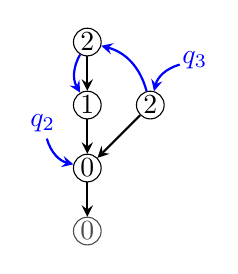 \begin{tikzpicture}[node distance = 0.8cm,
  on grid,
  auto,
]

\tikzstyle{initial}= [black!70]
\tikzstyle{every state}=[inner sep=0pt, minimum size=10pt]

%%%%%%%%%%%%%%%%%%%%%%%%%%%%%%%% Nodes

\node (0') [state, initial] {$0$};
\node (0)  [state, above = of 0'] {$0$};
\node (1)  [state, above = of 0] {$1$};
\node (2l) [state, above = of 1] {$2$};
\node (2r) [state, above right = of 0, right = of 1] {$2$};

\path [-stealth, thick]
    (0) edge node {} (0')
    (1) edge node {} (0)
    (2l) edge node {} (1)
    (2r) edge node {} (0)
    ;

%%%%%%%%%%%%%%%%%%%%%%%%%%%%%%%% States/ul

\node (q2)  [state, above left= of 0, draw=none] [color=blue] {$q_{2}$};
\node (q3)  [state, above right= of 2r, draw=none] [color=blue] {$q_{3}$};

\path [-stealth, thick, color=blue]
    (q2) edge [bend right] node {} (0)
    (q3) edge [bend right] node {} (2r)
    (2r) edge [bend right] node {} (2l)
    (2l) edge [bend right] node {} (1)
    ;

\end{tikzpicture}
